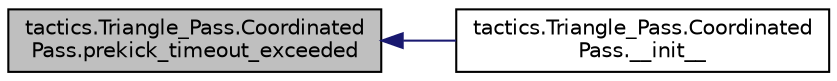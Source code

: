 digraph "tactics.Triangle_Pass.CoordinatedPass.prekick_timeout_exceeded"
{
 // INTERACTIVE_SVG=YES
  edge [fontname="Helvetica",fontsize="10",labelfontname="Helvetica",labelfontsize="10"];
  node [fontname="Helvetica",fontsize="10",shape=record];
  rankdir="LR";
  Node1 [label="tactics.Triangle_Pass.Coordinated\lPass.prekick_timeout_exceeded",height=0.2,width=0.4,color="black", fillcolor="grey75", style="filled", fontcolor="black"];
  Node1 -> Node2 [dir="back",color="midnightblue",fontsize="10",style="solid",fontname="Helvetica"];
  Node2 [label="tactics.Triangle_Pass.Coordinated\lPass.__init__",height=0.2,width=0.4,color="black", fillcolor="white", style="filled",URL="$d1/da3/classtactics_1_1_triangle___pass_1_1_coordinated_pass.html#a4fe6c4ea042657302c9cbafa14a81796",tooltip="Init method for CoordinatedPass. "];
}
